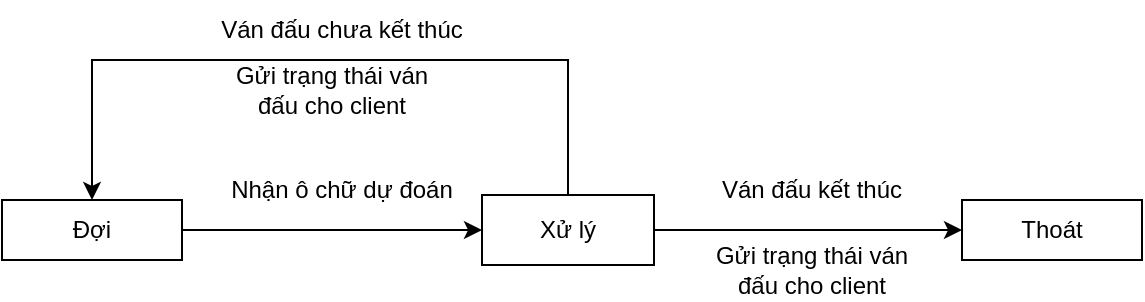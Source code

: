 <mxfile version="20.6.0" type="device"><diagram id="vNt_DNjXJUDPeUsSenTh" name="Trang-1"><mxGraphModel dx="1038" dy="489" grid="1" gridSize="10" guides="1" tooltips="1" connect="1" arrows="1" fold="1" page="1" pageScale="1" pageWidth="827" pageHeight="1169" math="0" shadow="0"><root><mxCell id="0"/><mxCell id="1" parent="0"/><mxCell id="NuC-SbnWTSzOKL52GDRv-1" value="Đợi" style="rounded=0;whiteSpace=wrap;html=1;" vertex="1" parent="1"><mxGeometry x="230" y="220" width="90" height="30" as="geometry"/></mxCell><mxCell id="NuC-SbnWTSzOKL52GDRv-2" value="Xử lý" style="rounded=0;whiteSpace=wrap;html=1;" vertex="1" parent="1"><mxGeometry x="470" y="217.5" width="86" height="35" as="geometry"/></mxCell><mxCell id="NuC-SbnWTSzOKL52GDRv-3" value="" style="endArrow=classic;html=1;rounded=0;exitX=1;exitY=0.5;exitDx=0;exitDy=0;entryX=0;entryY=0.5;entryDx=0;entryDy=0;" edge="1" parent="1" source="NuC-SbnWTSzOKL52GDRv-1" target="NuC-SbnWTSzOKL52GDRv-2"><mxGeometry width="50" height="50" relative="1" as="geometry"><mxPoint x="390" y="270" as="sourcePoint"/><mxPoint x="440" y="220" as="targetPoint"/></mxGeometry></mxCell><mxCell id="NuC-SbnWTSzOKL52GDRv-4" value="Nhận ô chữ dự đoán" style="text;html=1;strokeColor=none;fillColor=none;align=center;verticalAlign=middle;whiteSpace=wrap;rounded=0;" vertex="1" parent="1"><mxGeometry x="340" y="200" width="120" height="30" as="geometry"/></mxCell><mxCell id="NuC-SbnWTSzOKL52GDRv-5" value="Thoát" style="rounded=0;whiteSpace=wrap;html=1;" vertex="1" parent="1"><mxGeometry x="710" y="220" width="90" height="30" as="geometry"/></mxCell><mxCell id="NuC-SbnWTSzOKL52GDRv-6" value="" style="endArrow=classic;html=1;rounded=0;entryX=0;entryY=0.5;entryDx=0;entryDy=0;exitX=1;exitY=0.5;exitDx=0;exitDy=0;" edge="1" parent="1" source="NuC-SbnWTSzOKL52GDRv-2" target="NuC-SbnWTSzOKL52GDRv-5"><mxGeometry width="50" height="50" relative="1" as="geometry"><mxPoint x="390" y="270" as="sourcePoint"/><mxPoint x="440" y="220" as="targetPoint"/></mxGeometry></mxCell><mxCell id="NuC-SbnWTSzOKL52GDRv-7" value="Ván đấu kết thúc" style="text;html=1;strokeColor=none;fillColor=none;align=center;verticalAlign=middle;whiteSpace=wrap;rounded=0;" vertex="1" parent="1"><mxGeometry x="585" y="200" width="100" height="30" as="geometry"/></mxCell><mxCell id="NuC-SbnWTSzOKL52GDRv-8" value="Gửi trạng thái ván đấu cho client" style="text;html=1;strokeColor=none;fillColor=none;align=center;verticalAlign=middle;whiteSpace=wrap;rounded=0;" vertex="1" parent="1"><mxGeometry x="580" y="240" width="110" height="30" as="geometry"/></mxCell><mxCell id="NuC-SbnWTSzOKL52GDRv-10" value="" style="endArrow=classic;html=1;rounded=0;exitX=0.5;exitY=0;exitDx=0;exitDy=0;entryX=0.5;entryY=0;entryDx=0;entryDy=0;" edge="1" parent="1" source="NuC-SbnWTSzOKL52GDRv-2" target="NuC-SbnWTSzOKL52GDRv-1"><mxGeometry width="50" height="50" relative="1" as="geometry"><mxPoint x="390" y="240" as="sourcePoint"/><mxPoint x="440" y="190" as="targetPoint"/><Array as="points"><mxPoint x="513" y="150"/><mxPoint x="275" y="150"/></Array></mxGeometry></mxCell><mxCell id="NuC-SbnWTSzOKL52GDRv-11" value="Ván đấu chưa kết thúc" style="text;html=1;strokeColor=none;fillColor=none;align=center;verticalAlign=middle;whiteSpace=wrap;rounded=0;" vertex="1" parent="1"><mxGeometry x="335" y="120" width="130" height="30" as="geometry"/></mxCell><mxCell id="NuC-SbnWTSzOKL52GDRv-12" value="Gửi trạng thái ván đấu cho client" style="text;html=1;strokeColor=none;fillColor=none;align=center;verticalAlign=middle;whiteSpace=wrap;rounded=0;" vertex="1" parent="1"><mxGeometry x="340" y="150" width="110" height="30" as="geometry"/></mxCell></root></mxGraphModel></diagram></mxfile>